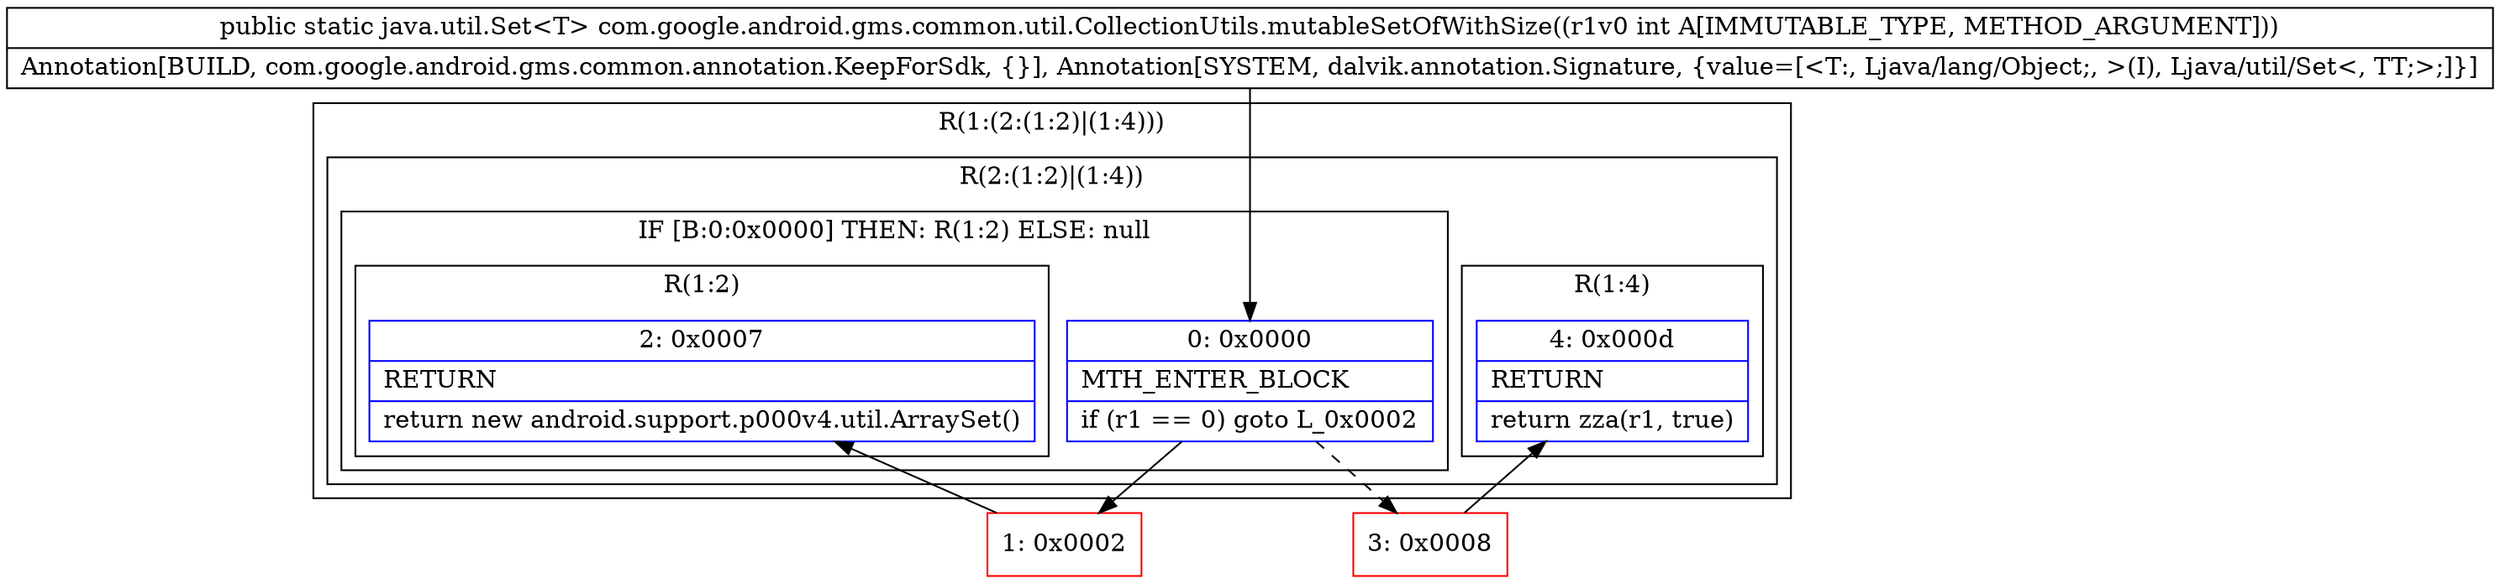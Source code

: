 digraph "CFG forcom.google.android.gms.common.util.CollectionUtils.mutableSetOfWithSize(I)Ljava\/util\/Set;" {
subgraph cluster_Region_528531242 {
label = "R(1:(2:(1:2)|(1:4)))";
node [shape=record,color=blue];
subgraph cluster_Region_895753787 {
label = "R(2:(1:2)|(1:4))";
node [shape=record,color=blue];
subgraph cluster_IfRegion_195819935 {
label = "IF [B:0:0x0000] THEN: R(1:2) ELSE: null";
node [shape=record,color=blue];
Node_0 [shape=record,label="{0\:\ 0x0000|MTH_ENTER_BLOCK\l|if (r1 == 0) goto L_0x0002\l}"];
subgraph cluster_Region_737706099 {
label = "R(1:2)";
node [shape=record,color=blue];
Node_2 [shape=record,label="{2\:\ 0x0007|RETURN\l|return new android.support.p000v4.util.ArraySet()\l}"];
}
}
subgraph cluster_Region_823858121 {
label = "R(1:4)";
node [shape=record,color=blue];
Node_4 [shape=record,label="{4\:\ 0x000d|RETURN\l|return zza(r1, true)\l}"];
}
}
}
Node_1 [shape=record,color=red,label="{1\:\ 0x0002}"];
Node_3 [shape=record,color=red,label="{3\:\ 0x0008}"];
MethodNode[shape=record,label="{public static java.util.Set\<T\> com.google.android.gms.common.util.CollectionUtils.mutableSetOfWithSize((r1v0 int A[IMMUTABLE_TYPE, METHOD_ARGUMENT]))  | Annotation[BUILD, com.google.android.gms.common.annotation.KeepForSdk, \{\}], Annotation[SYSTEM, dalvik.annotation.Signature, \{value=[\<T:, Ljava\/lang\/Object;, \>(I), Ljava\/util\/Set\<, TT;\>;]\}]\l}"];
MethodNode -> Node_0;
Node_0 -> Node_1;
Node_0 -> Node_3[style=dashed];
Node_1 -> Node_2;
Node_3 -> Node_4;
}

